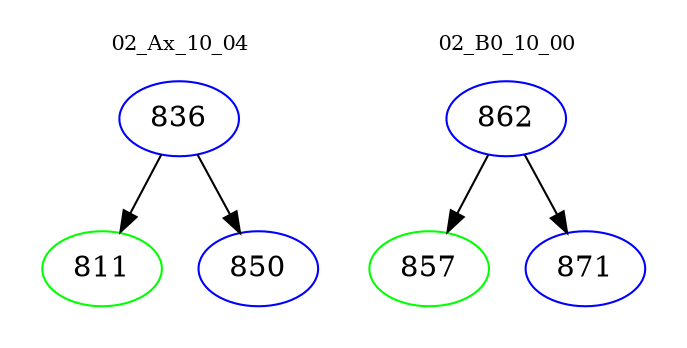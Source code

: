digraph{
subgraph cluster_0 {
color = white
label = "02_Ax_10_04";
fontsize=10;
T0_836 [label="836", color="blue"]
T0_836 -> T0_811 [color="black"]
T0_811 [label="811", color="green"]
T0_836 -> T0_850 [color="black"]
T0_850 [label="850", color="blue"]
}
subgraph cluster_1 {
color = white
label = "02_B0_10_00";
fontsize=10;
T1_862 [label="862", color="blue"]
T1_862 -> T1_857 [color="black"]
T1_857 [label="857", color="green"]
T1_862 -> T1_871 [color="black"]
T1_871 [label="871", color="blue"]
}
}
